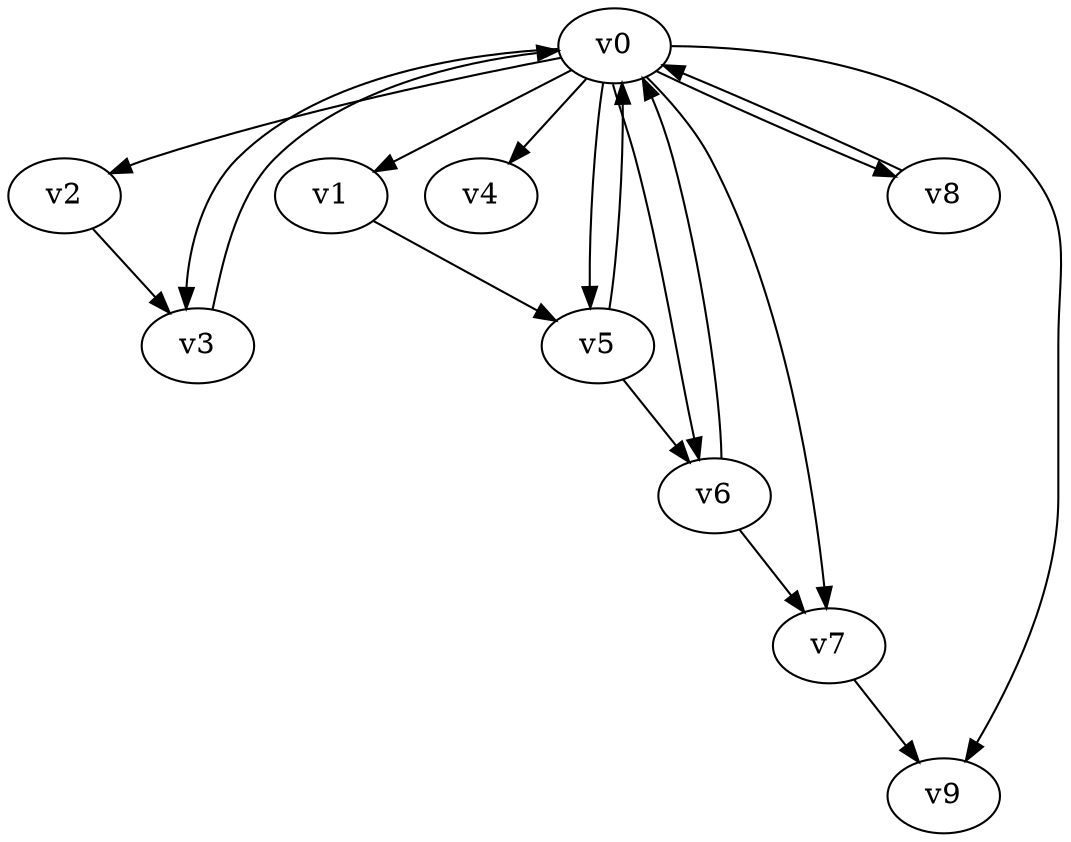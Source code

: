 digraph buchi_test006 {
    v0 [name="v0", player=1, priority=0];
    v1 [name="v1", player=1, priority=1];
    v2 [name="v2", player=1, priority=1];
    v3 [name="v3", player=0, priority=0];
    v4 [name="v4", player=1, priority=0];
    v5 [name="v5", player=0, priority=1];
    v6 [name="v6", player=0, priority=0];
    v7 [name="v7", player=1, priority=1];
    v8 [name="v8", player=0, priority=1];
    v9 [name="v9", player=0, priority=0];
    v0 -> v1;
    v0 -> v7;
    v0 -> v4;
    v1 -> v5;
    v0 -> v3;
    v0 -> v9;
    v8 -> v0;
    v3 -> v0;
    v0 -> v6;
    v2 -> v3;
    v0 -> v2;
    v6 -> v7;
    v5 -> v0;
    v5 -> v6;
    v0 -> v5;
    v6 -> v0;
    v7 -> v9;
    v0 -> v8;
}
